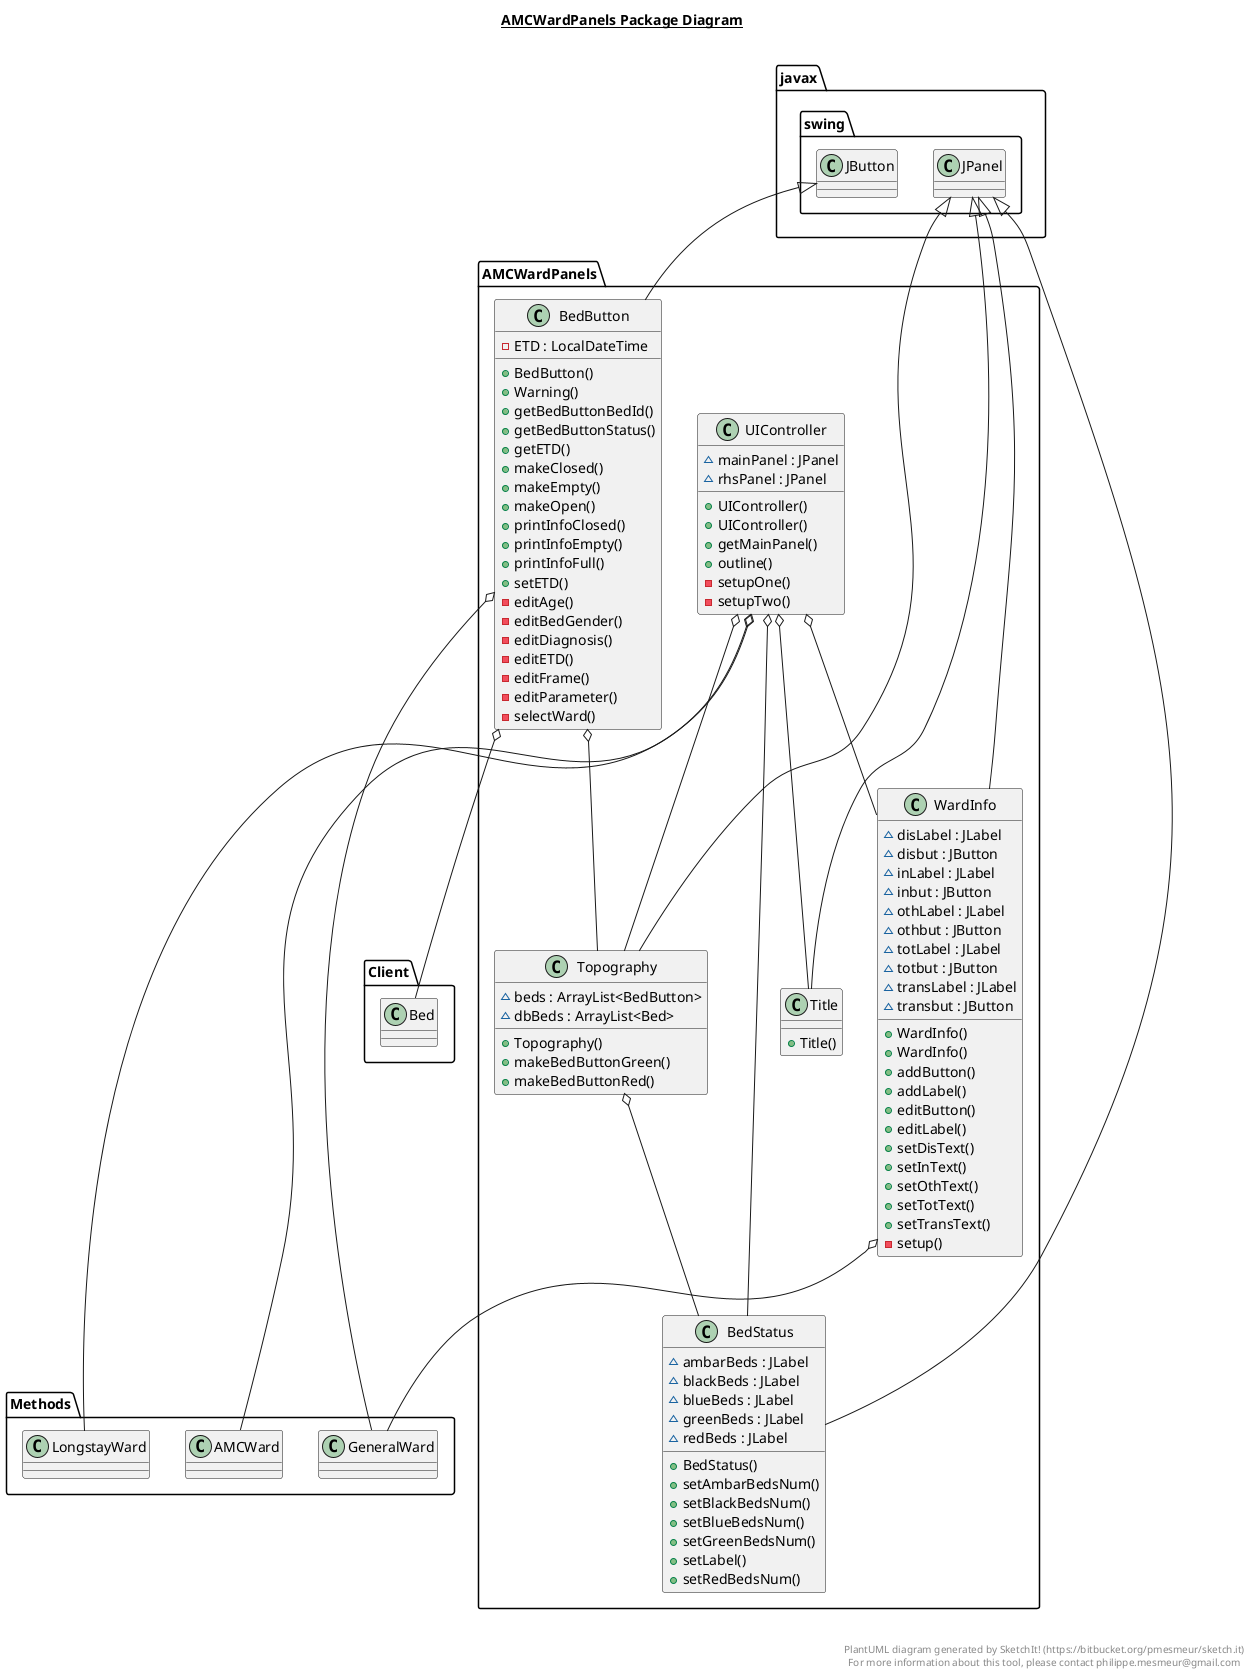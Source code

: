 @startuml

title __AMCWardPanels Package Diagram__\n


    namespace AMCWardPanels {
      class AMCWardPanels.BedButton {
          - ETD : LocalDateTime
          + BedButton()
          + Warning()
          + getBedButtonBedId()
          + getBedButtonStatus()
          + getETD()
          + makeClosed()
          + makeEmpty()
          + makeOpen()
          + printInfoClosed()
          + printInfoEmpty()
          + printInfoFull()
          + setETD()
          - editAge()
          - editBedGender()
          - editDiagnosis()
          - editETD()
          - editFrame()
          - editParameter()
          - selectWard()
      }
    }

  


    namespace AMCWardPanels {
      class AMCWardPanels.BedStatus {
          ~ ambarBeds : JLabel
          ~ blackBeds : JLabel
          ~ blueBeds : JLabel
          ~ greenBeds : JLabel
          ~ redBeds : JLabel
          + BedStatus()
          + setAmbarBedsNum()
          + setBlackBedsNum()
          + setBlueBedsNum()
          + setGreenBedsNum()
          + setLabel()
          + setRedBedsNum()
      }
    }

  


    namespace AMCWardPanels {
      class AMCWardPanels.Title {
          + Title()
      }
    }

  


    namespace AMCWardPanels {
      class AMCWardPanels.Topography {
          ~ beds : ArrayList<BedButton>
          ~ dbBeds : ArrayList<Bed>
          + Topography()
          + makeBedButtonGreen()
          + makeBedButtonRed()
      }
    }

  

    namespace AMCWardPanels {
      class AMCWardPanels.UIController {
          ~ mainPanel : JPanel
          ~ rhsPanel : JPanel
          + UIController()
          + UIController()
          + getMainPanel()
          + outline()
          - setupOne()
          - setupTwo()
      }
    }

  


    namespace AMCWardPanels {
      class AMCWardPanels.WardInfo {
          ~ disLabel : JLabel
          ~ disbut : JButton
          ~ inLabel : JLabel
          ~ inbut : JButton
          ~ othLabel : JLabel
          ~ othbut : JButton
          ~ totLabel : JLabel
          ~ totbut : JButton
          ~ transLabel : JLabel
          ~ transbut : JButton
          + WardInfo()
          + WardInfo()
          + addButton()
          + addLabel()
          + editButton()
          + editLabel()
          + setDisText()
          + setInText()
          + setOthText()
          + setTotText()
          + setTransText()
          - setup()
      }
    }

  

  AMCWardPanels.BedButton -up-|> javax.swing.JButton
  AMCWardPanels.BedButton o-- AMCWardPanels.Topography
  AMCWardPanels.BedButton o-- Client.Bed
  AMCWardPanels.BedButton o-- Methods.GeneralWard
  AMCWardPanels.BedStatus -up-|> javax.swing.JPanel
  AMCWardPanels.Title -up-|> javax.swing.JPanel
  AMCWardPanels.Topography -up-|> javax.swing.JPanel
  AMCWardPanels.Topography o-- AMCWardPanels.BedStatus
  AMCWardPanels.UIController o-- AMCWardPanels.BedStatus
  AMCWardPanels.UIController o-- Methods.AMCWard
  AMCWardPanels.UIController o-- Methods.LongstayWard
  AMCWardPanels.UIController o-- AMCWardPanels.Title
  AMCWardPanels.UIController o-- AMCWardPanels.Topography
  AMCWardPanels.UIController o-- AMCWardPanels.WardInfo
  AMCWardPanels.WardInfo -up-|> javax.swing.JPanel
  AMCWardPanels.WardInfo o-- Methods.GeneralWard


right footer


PlantUML diagram generated by SketchIt! (https://bitbucket.org/pmesmeur/sketch.it)
For more information about this tool, please contact philippe.mesmeur@gmail.com
endfooter

@enduml
